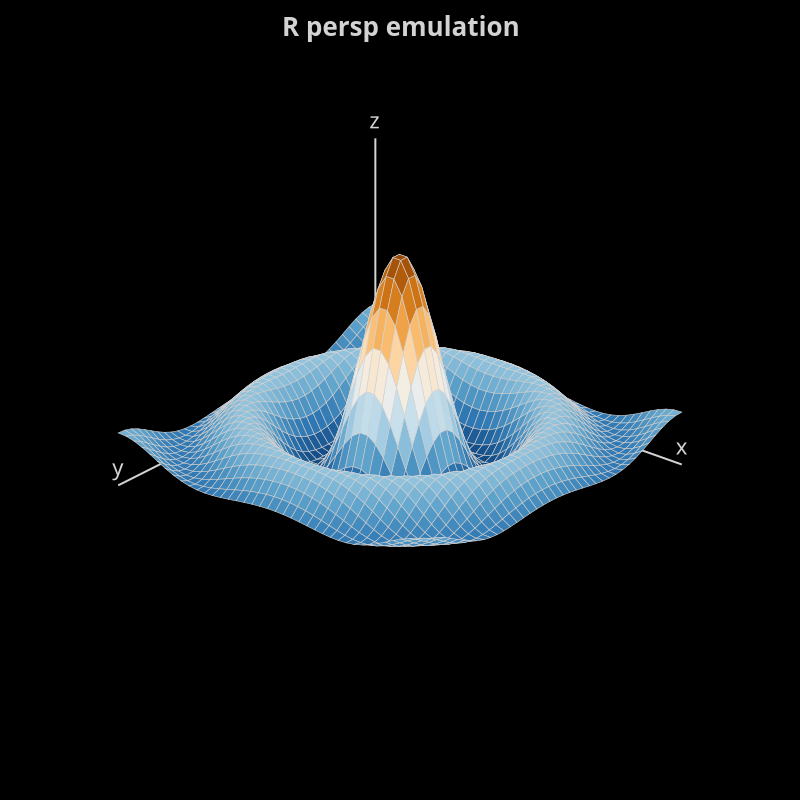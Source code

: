 {
  "$schema": "https://vega.github.io/schema/vega/v5.json",
  "width": 400,
  "height": 400,
  "background": "black",
  "title": {
    "text": "R persp emulation",
    "color": {"signal": "axis_color"},
    "dy": 25
  },
  "signals": [
    {"name": "x_sequence", "value": {"min": -10, "max": 10, "count": 40}},
    {"name": "y_sequence", "init": "x_sequence"},
    {"name": "size_matrix", "init": "length(data('matrix'))"},
    {"name": "size", "init": "min(width,height)/2"},
    {
      "name": "expand",
      "value": 0.6,
      "bind": {"input": "range", "min": 0, "max": 2, "step": 0.1}
    },
    {"name": "grid_color", "value": "lightgrey"},
    {"name": "axis_color", "value": "lightgrey"},
    {
      "name": "scale",
      "value": 1,
      "bind": {"input": "range", "min": 0, "max": 2, "step": 0.1},
      "on": [
        {
          "events": "view:mousewheel",
          "update": "max(0, min(2, scale + (event.wheelDelta > 0 ? 0.1 : -0.1)))"
        }
      ]
    },
    {
      "name": "angle_HOR",
      "on": [
        {
          "events": {
            "source": "view",
            "type": "mousemove",
            "filter": "event.buttons === 1"
          },
          "update": "theta + ((event.movementX < 0) ^ (phi > 180) ? 5 : (event.movementX > 0) ^(phi > 180) ? -5 : 0)"
        }
      ]
    },
    {
      "name": "validAngle_HOR",
      "update": "angle_HOR % 360 <0 ? 360 + angle_HOR % 360 : angle_HOR % 360"
    },
    {
      "name": "angle_VER",
      "on": [
        {
          "events": {
            "source": "view",
            "type": "mousemove",
            "filter": "event.buttons === 1"
          },
          "update": "phi + (event.movementY < 0 ? 5 : event.movementY > 0 ? -5 : 0)"
        }
      ]
    },
    {
      "name": "validAngle_VER",
      "update": "angle_VER % 360 <0 ? 360 + angle_VER % 360 : angle_VER % 360"
    },
    {
      "name": "theta",
      "value": 40,
      "bind": {"input": "range", "min": 0, "max": 360, "step": 1},
      "on": [
        {"events": {"signal": "validAngle_HOR"}, "update": "validAngle_HOR"}
      ]
    },
    {
      "name": "phi",
      "value": 65,
      "bind": {"input": "range", "min": 0, "max": 360, "step": 1},
      "on": [
        {"events": {"signal": "validAngle_VER"}, "update": "validAngle_VER"}
      ]
    },
    {"name": "axes", "value": true, "bind": {"input": "checkbox"}},
    {
      "name": "qrAngle_HOR",
      "init": "PI*(theta)/360",
      "on": [{"events": {"signal": "-theta"}, "update": "PI*(theta)/360"}]
    },
    {
      "name": "qrAngle_VER",
      "init": "PI*(phi)/360",
      "on": [{"events": {"signal": "phi"}, "update": "PI*(phi)/360"}]
    },
    {"name": "qrw0", "update": "cos(qrAngle_VER)"},
    {"name": "qrw1", "update": "cos(qrAngle_HOR)"},
    {"name": "qrx0", "update": "sin(qrAngle_VER)"},
    {"name": "qrz1", "update": "sin(qrAngle_HOR)"},
    {
      "name": "q",
      "update": "{x:qrx0*qrw1, y:-qrx0*qrz1, z:qrw0*qrz1, w: qrw0*qrw1}"
    },
    {"name": "q_1", "update": "{x:-q.x, y:-q.y, z: -q.z, w: q.w}"},
    {
      "name": "matrix_values",
      "init": "{}",
      "on": [
        {
          "events": "area:mouseover,line:mouseover",
          "update": "{'x':format(invert('scale_x',datum.x),'.2f'),'y':format(invert('scale_y',datum.y),'.2f'),'z':format(datum.value,'.2f')}"
        },
        {"events": "area:mouseout,line:mouseout", "update": "{}"}
      ]
    }
  ],
  "scales": [
    {
      "name": "scale_x",
      "type": "linear",
      "domain": {"data": "z_matrix", "field": "x"},
      "range": [{"signal": "-size/2"}, {"signal": "size/2"}]
    },
    {
      "name": "scale_y",
      "type": "linear",
      "domain": {"data": "z_matrix", "field": "y"},
      "range": [{"signal": "-size/2"}, {"signal": "size/2"}]
    },
    {
      "name": "scale_z",
      "type": "linear",
      "domain": {"data": "z_matrix", "field": "z"},
      "range": [{"signal": "-size/2"}, {"signal": "size/2"}]
    }
  ],
  "data": [
    {
      "name": "matrix",
      "values": [],
      "transform": [
        {
          "type": "sequence",
          "start": {"signal": "x_sequence.min"},
          "stop": {
            "signal": "x_sequence.max+(x_sequence.max-x_sequence.min)/(x_sequence.count-1)"
          },
          "step": {
            "signal": "(x_sequence.max-x_sequence.min)/(x_sequence.count-1)"
          },
          "as": "x"
        },
        {
          "type": "formula",
          "expr": "sequence(y_sequence.min,y_sequence.max + (y_sequence.max-y_sequence.min)/(y_sequence.count-1),(y_sequence.max-y_sequence.min)/(y_sequence.count-1))",
          "as": "y"
        },
        {"type": "flatten", "fields": ["y"]}
      ]
    },
    {
      "name": "z_matrix",
      "source": "matrix",
      "transform": [
        {
          "type": "formula",
          "expr": "sqrt(pow(datum.x,2)+pow(datum.y,2))",
          "as": "z"
        },
        {"type": "formula", "expr": "10*sin(datum.z)/datum.z", "as": "z"},
        {"type": "formula", "expr": "isValid(datum.z)?datum.z:1", "as": "z"}
      ]
    },
    {
      "name": "scaled_z_matrix",
      "source": "z_matrix",
      "transform": [
        {"type": "formula", "expr": "expand*datum.z", "as": "scaled_z"}
      ]
    },
    {
      "name": "projections",
      "source": "scaled_z_matrix",
      "transform": [
        {
          "type": "collect",
          "sort": {"field": ["x", "y"], "order": ["ascending", "ascending"]}
        },
        {
          "type": "formula",
          "expr": "{x:scale('scale_x',datum.x),y:scale('scale_y',datum.y),z:scale('scale_z',datum.scaled_z)}",
          "as": "points"
        },
        {
          "type": "formula",
          "expr": "{x:q.w * datum.points.x + q.y*datum.points.z- q.z * datum.points.y, y:q.w * datum.points.y - q.x * datum.points.z  + q.z*datum.points.x, z:q.w * datum.points.z  + q.x*datum.points.y - q.y * datum.points.x, w: -q.x * datum.points.x - q.y * datum.points.y - q.z * datum.points.z}",
          "as": "q1"
        },
        {
          "type": "formula",
          "expr": "{x:datum.q1.w * q_1.x + datum.q1.x * q_1.w + datum.q1.y * q_1.z - datum.q1.z * q_1.y, y:datum.q1.w * q_1.y - datum.q1.x * q_1.z + datum.q1.y * q_1.w + datum.q1.z * q_1.x, z:datum.q1.w * q_1.z + datum.q1.x * q_1.y - datum.q1.y * q_1.x + datum.q1.z * q_1.w}",
          "as": "pq2"
        },
        {"type": "formula", "expr": "(datum.pq2.x)*scale", "as": "x"},
        {"type": "formula", "expr": "(datum.pq2.y)*scale", "as": "y"},
        {"type": "formula", "expr": "(datum.pq2.z)", "as": "pq_z"}
      ]
    },
    {
      "name": "axes",
      "values": [
        {
          "root": {"x": -100, "y": -100, "z": -85.46316850161281},
          "q1": {
            "x": -34.7018506991322,
            "y": -64.94850542456764,
            "z": -136.5983919913263,
            "w": 56.76535630901182
          },
          "pq2": {
            "x": -12.325683343243874,
            "y": 17.916119793712163,
            "z": -163.80184172345102
          },
          "p_root": {"x": -12.325683343243874, "y": 17.916119793712163},
          "axis": [
            {"label": "x", "x": 100, "y": -100, "z": -85.46316850161281},
            {"label": "y", "x": -100, "y": 100, "z": -85.46316850161281},
            {"label": "z", "x": -100, "y": -100, "z": 34.536831498387194}
          ]
        }
      ],
      "transform": [
        {
          "type": "formula",
          "expr": "{x:range('scale_x')[0],y:range('scale_y')[0],z:scale('scale_z',domain('scale_z')[0]*expand)}",
          "as": "root"
        },
        {
          "type": "formula",
          "expr": "{x:q.w * datum.root.x + q.y*datum.root.z- q.z * datum.root.y, y:q.w * datum.root.y - q.x * datum.root.z  + q.z*datum.root.x, z:q.w * datum.root.z  + q.x*datum.root.y - q.y * datum.root.x, w: -q.x * datum.root.x - q.y * datum.root.y - q.z * datum.root.z}",
          "as": "q1"
        },
        {
          "type": "formula",
          "expr": "{x:datum.q1.w * q_1.x + datum.q1.x * q_1.w + datum.q1.y * q_1.z - datum.q1.z * q_1.y, y:datum.q1.w * q_1.y - datum.q1.x * q_1.z + datum.q1.y * q_1.w + datum.q1.z * q_1.x, z:datum.q1.w * q_1.z + datum.q1.x * q_1.y - datum.q1.y * q_1.x + datum.q1.z * q_1.w}",
          "as": "pq2"
        },
        {
          "type": "formula",
          "expr": "{x:(datum.pq2.x)*scale, y:(datum.pq2.y)*scale}",
          "as": "p_root"
        },
        {
          "type": "formula",
          "expr": "[{label:'x', x:range('scale_x')[1],y:range('scale_y')[0],z:scale('scale_z',domain('scale_z')[0]*expand)},{label:'y', x:range('scale_x')[0],y:range('scale_y')[1],z:scale('scale_z',domain('scale_z')[0]*expand)},{label:'z', x:range('scale_x')[0],y:range('scale_y')[0],z:scale('scale_z',domain('scale_z')[1]*expand)}]",
          "as": "axis"
        },
        {"type": "flatten", "fields": ["axis"]},
        {
          "type": "formula",
          "expr": "{x:q.w * datum.axis.x + q.y*datum.axis.z- q.z * datum.axis.y, y:q.w * datum.axis.y - q.x * datum.axis.z  + q.z*datum.axis.x, z:q.w * datum.axis.z  + q.x*datum.axis.y - q.y * datum.axis.x, w: -q.x * datum.axis.x - q.y * datum.axis.y - q.z * datum.axis.z}",
          "as": "q1"
        },
        {
          "type": "formula",
          "expr": "{x:datum.q1.w * q_1.x + datum.q1.x * q_1.w + datum.q1.y * q_1.z - datum.q1.z * q_1.y, y:datum.q1.w * q_1.y - datum.q1.x * q_1.z + datum.q1.y * q_1.w + datum.q1.z * q_1.x, z:datum.q1.w * q_1.z + datum.q1.x * q_1.y - datum.q1.y * q_1.x + datum.q1.z * q_1.w}",
          "as": "pq2"
        },
        {
          "type": "formula",
          "expr": "{x:(datum.pq2.x)*scale, y:(datum.pq2.y)*scale}",
          "as": "p_axis"
        }
      ]
    },
    {
      "name": "areas",
      "values": [
        {
          "i": [
            1,
            2,
            3,
            4,
            5,
            6,
            7,
            8,
            9,
            10,
            11,
            12,
            13,
            14,
            15,
            16,
            17,
            18,
            19,
            20,
            21,
            22,
            23,
            24,
            25,
            26,
            27,
            28,
            29,
            30,
            31,
            32,
            33,
            34,
            35,
            36,
            37,
            38,
            39
          ],
          "j": [
            1,
            2,
            3,
            4,
            5,
            6,
            7,
            8,
            9,
            10,
            11,
            12,
            13,
            14,
            15,
            16,
            17,
            18,
            19,
            20,
            21,
            22,
            23,
            24,
            25,
            26,
            27,
            28,
            29,
            30,
            31,
            32,
            33,
            34,
            35,
            36,
            37,
            38,
            39
          ]
        }
      ],
      "transform": [
        {
          "type": "formula",
          "expr": "sequence(1,x_sequence.count,1)",
          "as": "i"
        },
        {
          "type": "formula",
          "expr": "sequence(1,y_sequence.count,1)",
          "as": "j"
        },
        {"type": "flatten", "fields": ["i"]},
        {"type": "flatten", "fields": ["j"]},
        {
          "type": "formula",
          "expr": "[(datum.i-1)*y_sequence.count+(datum.j-1),(datum.i)*y_sequence.count+(datum.j-1),(datum.i)*y_sequence.count+(datum.j),(datum.i-1)*y_sequence.count+(datum.j),(datum.i-1)*y_sequence.count+(datum.j-1)]",
          "as": "indice"
        },
        {"type": "flatten", "fields": ["indice"]},
        {
          "type": "formula",
          "expr": "data('projections')[datum.indice]",
          "as": "item"
        },
        {
          "type": "project",
          "fields": ["i", "j", "item.x", "item.y", "item.z", "item.pq_z"],
          "as": ["i", "j", "x", "y", "z", "pq_z"]
        },
        {
          "type": "window",
          "groupby": ["i", "j"],
          "fields": ["z", "pq_z"],
          "frame": [null, null],
          "ops": ["average", "average"],
          "as": ["value", "avg_pqz"]
        },
        {"type": "collect", "sort": {"field": ["avg_pqz"]}}
      ]
    }
  ],
  "marks": [
    {
      "name": "axes_m",
      "type": "rule",
      "from": {"data": "axes"},
      "encode": {
        "enter": {
          "stroke": {"signal": "axis_color"},
          "strokewidth": {"value": 1}
        },
        "update": {
          "opacity": {"signal": "axes?1:0"},
          "x": {"field": "p_root.x", "offset": {"signal": "width/2"}},
          "y": {"field": "p_root.y", "offset": {"signal": "height/2.5"}},
          "x2": {"field": "p_axis.x", "offset": {"signal": "width/2"}},
          "y2": {"field": "p_axis.y", "offset": {"signal": "height/2.5"}}
        }
      }
    },
    {
      "type": "text",
      "from": {"data": "axes_m"},
      "encode": {
        "enter": {
          "text": {"field": "datum.axis.label"},
          "fill": {"signal": "axis_color"},
          "align": {"value": "center"}
        },
        "update": {
          "opacity": {"signal": "axes?1:0"},
          "xc": {"field": "x2"},
          "yc": {"field": "y2", "offset": -5},
          "tooltip": {
            "signal": "{'min':format(domain('scale_'+datum.datum.axis.label)[0],'.2f'),'max':format(domain('scale_'+datum.datum.axis.label)[1],'.2f')}"
          }
        }
      }
    },
    {
      "type": "group",
      "from": {
        "facet": {"name": "area", "data": "areas", "groupby": ["i", "j"]}
      },
      "scales": [
        {
          "name": "color",
          "type": "linear",
          "domain": {"data": "areas", "field": "value"},
          "range": {"scheme": "blueorange"}
        }
      ],
      "marks": [
        {
          "type": "area",
          "from": {"data": "area"},
          "encode": {
            "enter": {"fill": {"field": "value", "scale": "color"}},
            "update": {
              "x": {"field": "x", "offset": {"signal": "width/2"}},
              "y": {"field": "y", "offset": {"signal": "height/2.5"}},
              "y2": {"value": 0}
            }
          }
        },
        {
          "type": "line",
          "from": {"data": "area"},
          "encode": {
            "enter": {
              "strokeWidth": {"value": 0.3},
              "stroke": {"signal": "grid_color"}
            },
            "update": {
              "x": {"field": "x", "offset": {"signal": "width/2"}},
              "y": {"field": "y", "offset": {"signal": "height/2.5"}},
              "y2": {"value": 0}
            }
          }
        }
      ]
    },
    {
      "type": "text",
      "encode": {
        "enter": {
          "fill": {"signal": "axis_color"},
          "align": {"value": "center"}
        },
        "update": {
          "xc": {"signal": "width/2"},
          "yc": {"signal": "height*0.85"},
          "text": {
            "signal": "'x: '+matrix_values.x+', y: '+matrix_values.y+', z: '+matrix_values.z"
          },
          "opacity": {"signal": "isValid(matrix_values.x)?1:0"}
        }
      }
    }
  ]
}